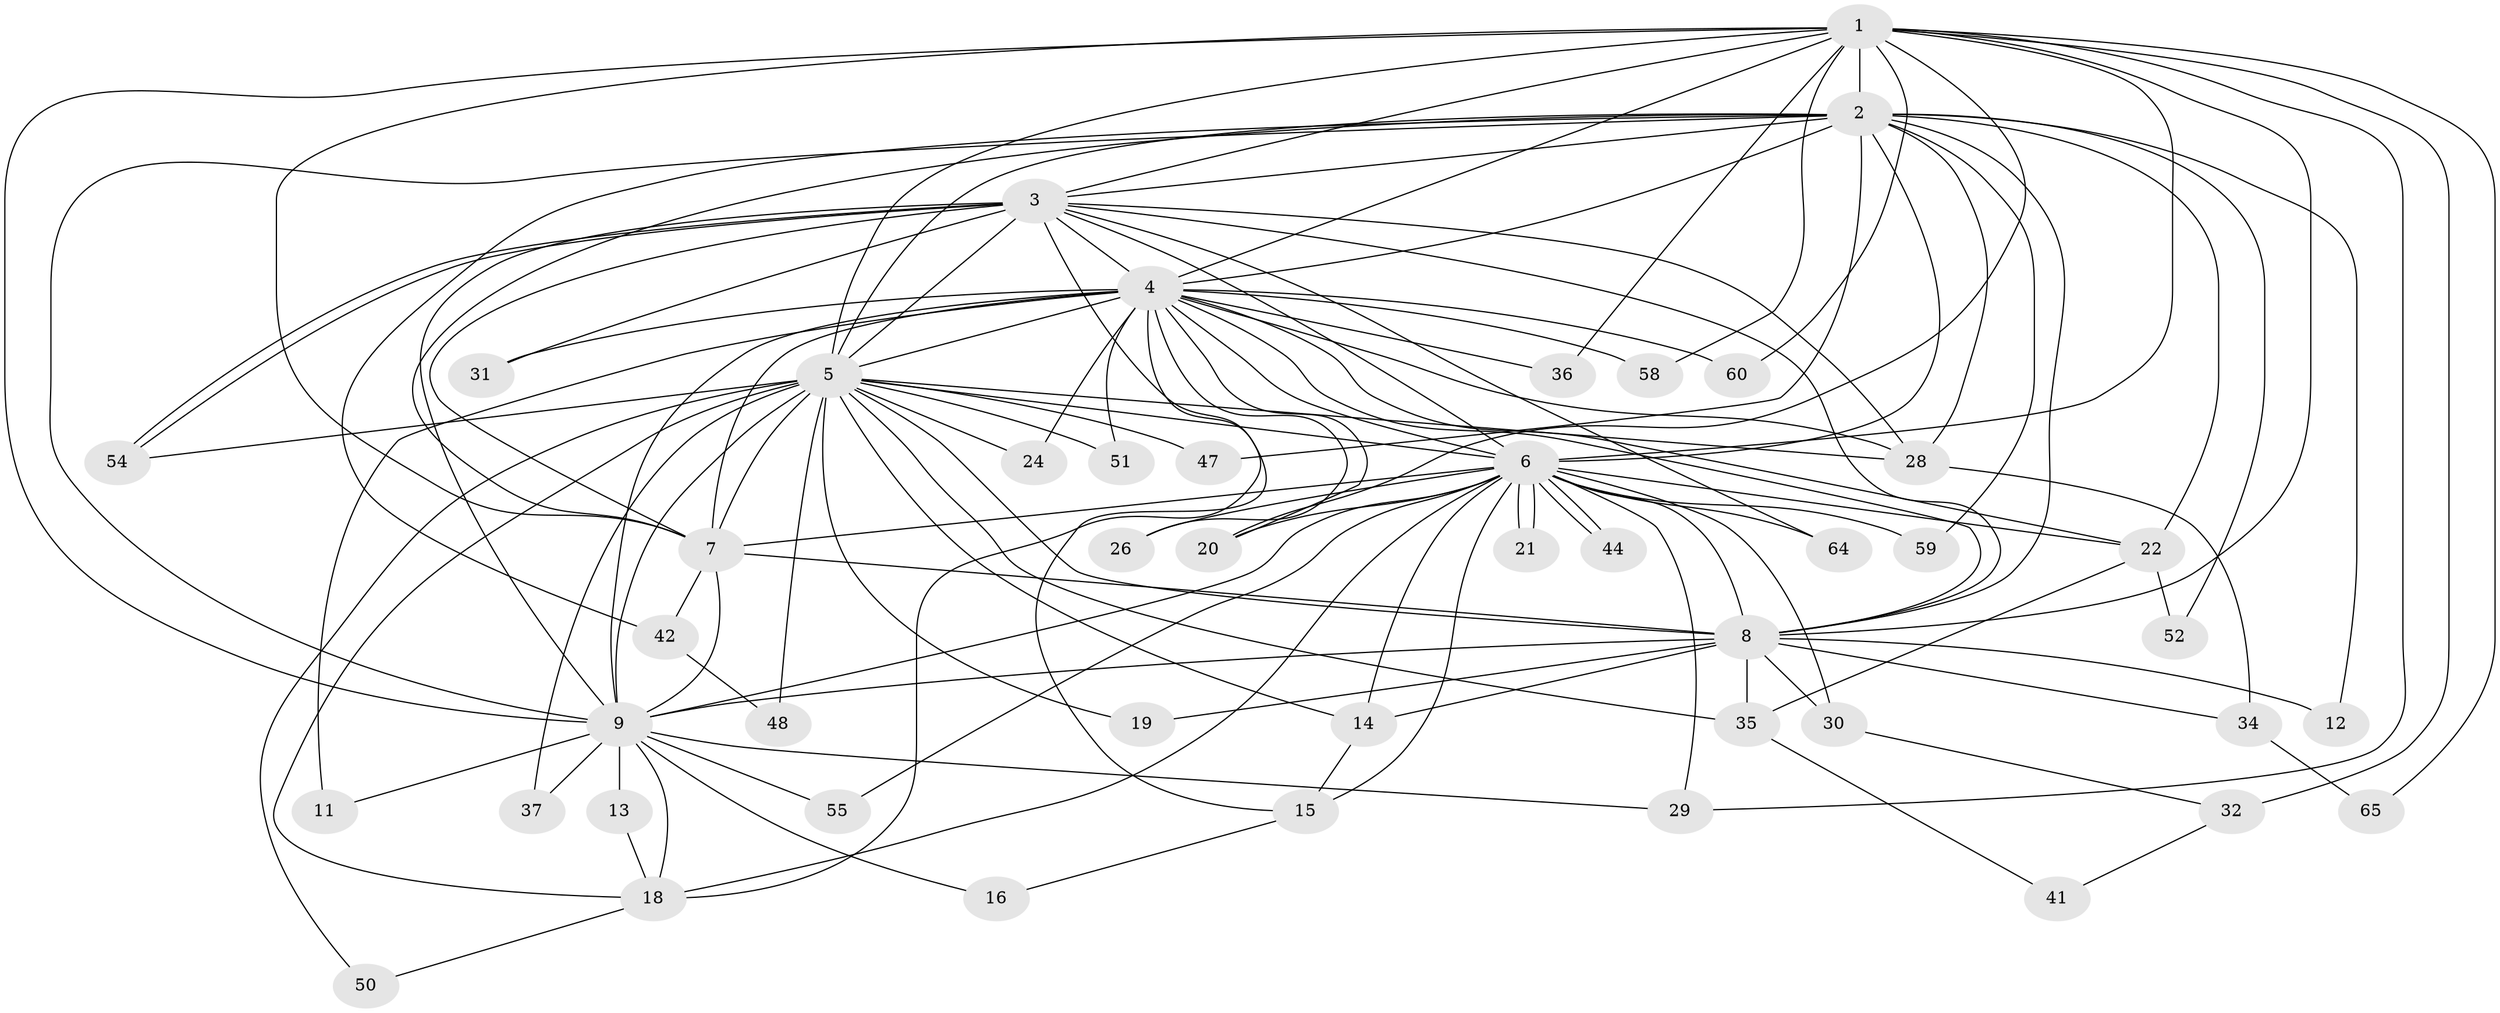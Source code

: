 // Generated by graph-tools (version 1.1) at 2025/51/02/27/25 19:51:42]
// undirected, 46 vertices, 121 edges
graph export_dot {
graph [start="1"]
  node [color=gray90,style=filled];
  1 [super="+40"];
  2 [super="+17"];
  3 [super="+27"];
  4 [super="+46"];
  5 [super="+23"];
  6 [super="+25"];
  7;
  8 [super="+39"];
  9 [super="+10"];
  11;
  12;
  13 [super="+61"];
  14 [super="+57"];
  15 [super="+53"];
  16;
  18 [super="+43"];
  19;
  20;
  21;
  22 [super="+45"];
  24;
  26;
  28 [super="+33"];
  29 [super="+49"];
  30;
  31 [super="+63"];
  32 [super="+62"];
  34;
  35 [super="+38"];
  36;
  37;
  41;
  42;
  44;
  47;
  48;
  50;
  51;
  52;
  54 [super="+56"];
  55;
  58;
  59;
  60;
  64;
  65;
  1 -- 2;
  1 -- 3;
  1 -- 4;
  1 -- 5;
  1 -- 6;
  1 -- 7;
  1 -- 8;
  1 -- 9 [weight=2];
  1 -- 29;
  1 -- 32 [weight=2];
  1 -- 36;
  1 -- 58;
  1 -- 60;
  1 -- 65;
  1 -- 20;
  2 -- 3;
  2 -- 4;
  2 -- 5;
  2 -- 6 [weight=2];
  2 -- 7;
  2 -- 8;
  2 -- 9 [weight=2];
  2 -- 12;
  2 -- 42;
  2 -- 47;
  2 -- 52;
  2 -- 59;
  2 -- 22;
  2 -- 28;
  3 -- 4;
  3 -- 5;
  3 -- 6;
  3 -- 7;
  3 -- 8 [weight=2];
  3 -- 9 [weight=3];
  3 -- 31;
  3 -- 54;
  3 -- 54;
  3 -- 64;
  3 -- 28;
  3 -- 15;
  4 -- 5;
  4 -- 6;
  4 -- 7;
  4 -- 8;
  4 -- 9 [weight=2];
  4 -- 11;
  4 -- 18;
  4 -- 20;
  4 -- 22;
  4 -- 24;
  4 -- 26;
  4 -- 31 [weight=2];
  4 -- 36;
  4 -- 51;
  4 -- 58;
  4 -- 60;
  4 -- 28;
  5 -- 6;
  5 -- 7;
  5 -- 8;
  5 -- 9 [weight=2];
  5 -- 14;
  5 -- 19;
  5 -- 28;
  5 -- 35;
  5 -- 37;
  5 -- 50;
  5 -- 51;
  5 -- 54;
  5 -- 48;
  5 -- 18;
  5 -- 24;
  5 -- 47;
  6 -- 7;
  6 -- 8;
  6 -- 9 [weight=2];
  6 -- 15;
  6 -- 20;
  6 -- 21;
  6 -- 21;
  6 -- 22;
  6 -- 26;
  6 -- 30;
  6 -- 44;
  6 -- 44;
  6 -- 55;
  6 -- 59;
  6 -- 64;
  6 -- 18;
  6 -- 29;
  6 -- 14;
  7 -- 8;
  7 -- 9 [weight=2];
  7 -- 42;
  8 -- 9 [weight=2];
  8 -- 12;
  8 -- 14;
  8 -- 19;
  8 -- 30;
  8 -- 34;
  8 -- 35;
  9 -- 11;
  9 -- 13 [weight=2];
  9 -- 29;
  9 -- 55;
  9 -- 37;
  9 -- 16;
  9 -- 18;
  13 -- 18;
  14 -- 15;
  15 -- 16;
  18 -- 50;
  22 -- 35;
  22 -- 52;
  28 -- 34;
  30 -- 32;
  32 -- 41;
  34 -- 65;
  35 -- 41;
  42 -- 48;
}
